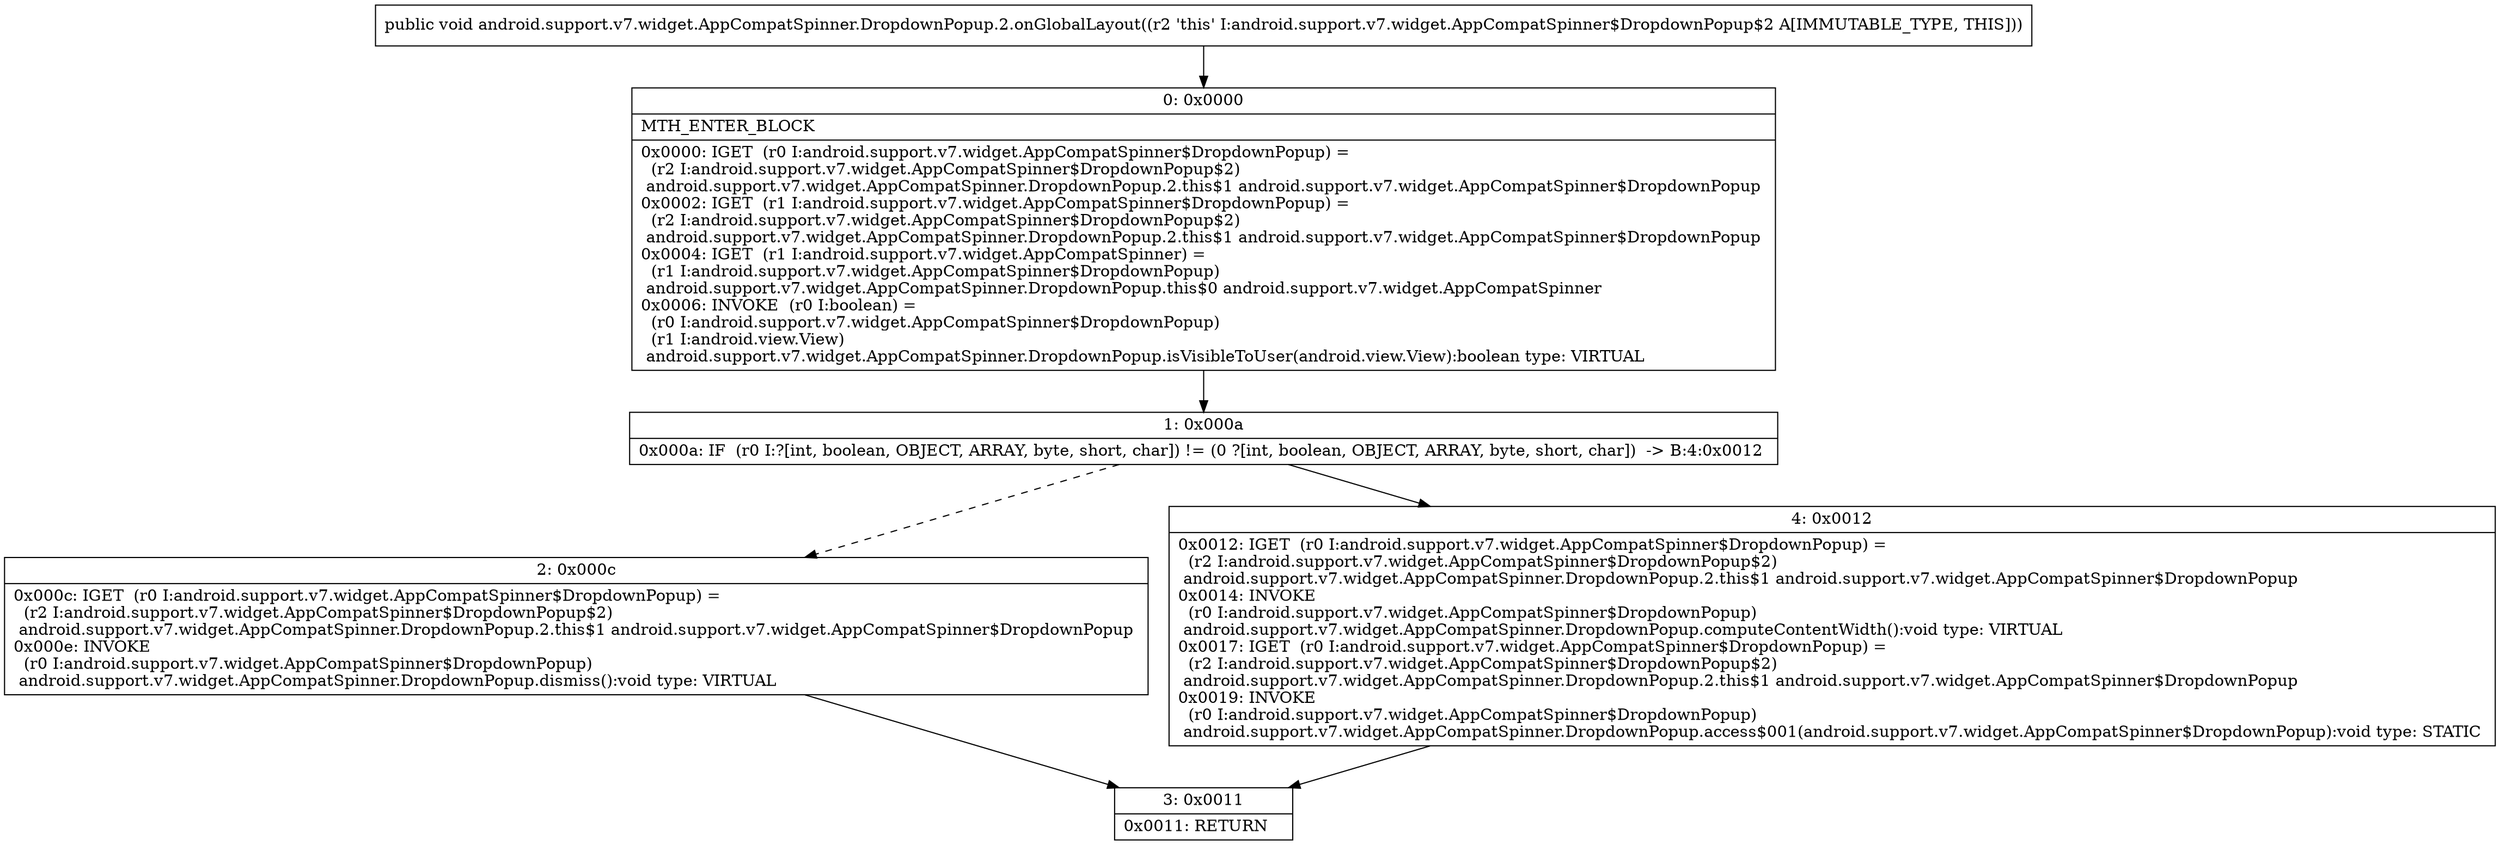 digraph "CFG forandroid.support.v7.widget.AppCompatSpinner.DropdownPopup.2.onGlobalLayout()V" {
Node_0 [shape=record,label="{0\:\ 0x0000|MTH_ENTER_BLOCK\l|0x0000: IGET  (r0 I:android.support.v7.widget.AppCompatSpinner$DropdownPopup) = \l  (r2 I:android.support.v7.widget.AppCompatSpinner$DropdownPopup$2)\l android.support.v7.widget.AppCompatSpinner.DropdownPopup.2.this$1 android.support.v7.widget.AppCompatSpinner$DropdownPopup \l0x0002: IGET  (r1 I:android.support.v7.widget.AppCompatSpinner$DropdownPopup) = \l  (r2 I:android.support.v7.widget.AppCompatSpinner$DropdownPopup$2)\l android.support.v7.widget.AppCompatSpinner.DropdownPopup.2.this$1 android.support.v7.widget.AppCompatSpinner$DropdownPopup \l0x0004: IGET  (r1 I:android.support.v7.widget.AppCompatSpinner) = \l  (r1 I:android.support.v7.widget.AppCompatSpinner$DropdownPopup)\l android.support.v7.widget.AppCompatSpinner.DropdownPopup.this$0 android.support.v7.widget.AppCompatSpinner \l0x0006: INVOKE  (r0 I:boolean) = \l  (r0 I:android.support.v7.widget.AppCompatSpinner$DropdownPopup)\l  (r1 I:android.view.View)\l android.support.v7.widget.AppCompatSpinner.DropdownPopup.isVisibleToUser(android.view.View):boolean type: VIRTUAL \l}"];
Node_1 [shape=record,label="{1\:\ 0x000a|0x000a: IF  (r0 I:?[int, boolean, OBJECT, ARRAY, byte, short, char]) != (0 ?[int, boolean, OBJECT, ARRAY, byte, short, char])  \-\> B:4:0x0012 \l}"];
Node_2 [shape=record,label="{2\:\ 0x000c|0x000c: IGET  (r0 I:android.support.v7.widget.AppCompatSpinner$DropdownPopup) = \l  (r2 I:android.support.v7.widget.AppCompatSpinner$DropdownPopup$2)\l android.support.v7.widget.AppCompatSpinner.DropdownPopup.2.this$1 android.support.v7.widget.AppCompatSpinner$DropdownPopup \l0x000e: INVOKE  \l  (r0 I:android.support.v7.widget.AppCompatSpinner$DropdownPopup)\l android.support.v7.widget.AppCompatSpinner.DropdownPopup.dismiss():void type: VIRTUAL \l}"];
Node_3 [shape=record,label="{3\:\ 0x0011|0x0011: RETURN   \l}"];
Node_4 [shape=record,label="{4\:\ 0x0012|0x0012: IGET  (r0 I:android.support.v7.widget.AppCompatSpinner$DropdownPopup) = \l  (r2 I:android.support.v7.widget.AppCompatSpinner$DropdownPopup$2)\l android.support.v7.widget.AppCompatSpinner.DropdownPopup.2.this$1 android.support.v7.widget.AppCompatSpinner$DropdownPopup \l0x0014: INVOKE  \l  (r0 I:android.support.v7.widget.AppCompatSpinner$DropdownPopup)\l android.support.v7.widget.AppCompatSpinner.DropdownPopup.computeContentWidth():void type: VIRTUAL \l0x0017: IGET  (r0 I:android.support.v7.widget.AppCompatSpinner$DropdownPopup) = \l  (r2 I:android.support.v7.widget.AppCompatSpinner$DropdownPopup$2)\l android.support.v7.widget.AppCompatSpinner.DropdownPopup.2.this$1 android.support.v7.widget.AppCompatSpinner$DropdownPopup \l0x0019: INVOKE  \l  (r0 I:android.support.v7.widget.AppCompatSpinner$DropdownPopup)\l android.support.v7.widget.AppCompatSpinner.DropdownPopup.access$001(android.support.v7.widget.AppCompatSpinner$DropdownPopup):void type: STATIC \l}"];
MethodNode[shape=record,label="{public void android.support.v7.widget.AppCompatSpinner.DropdownPopup.2.onGlobalLayout((r2 'this' I:android.support.v7.widget.AppCompatSpinner$DropdownPopup$2 A[IMMUTABLE_TYPE, THIS])) }"];
MethodNode -> Node_0;
Node_0 -> Node_1;
Node_1 -> Node_2[style=dashed];
Node_1 -> Node_4;
Node_2 -> Node_3;
Node_4 -> Node_3;
}


